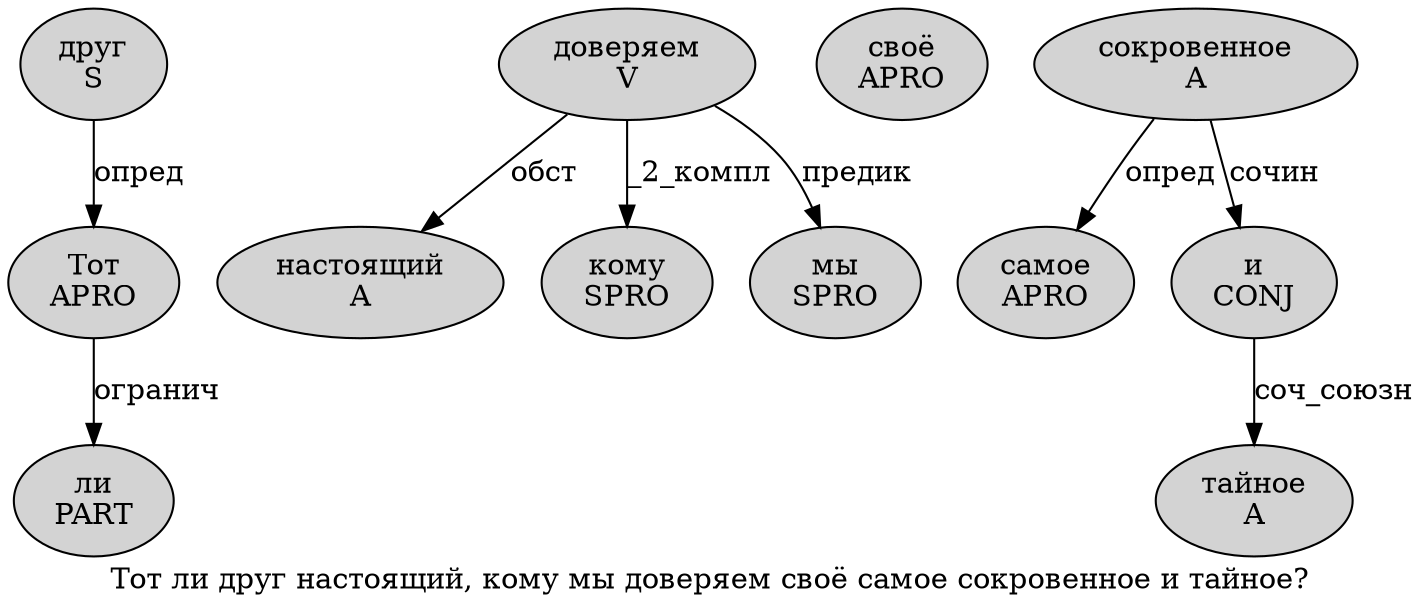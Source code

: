 digraph SENTENCE_1461 {
	graph [label="Тот ли друг настоящий, кому мы доверяем своё самое сокровенное и тайное?"]
	node [style=filled]
		0 [label="Тот
APRO" color="" fillcolor=lightgray penwidth=1 shape=ellipse]
		1 [label="ли
PART" color="" fillcolor=lightgray penwidth=1 shape=ellipse]
		2 [label="друг
S" color="" fillcolor=lightgray penwidth=1 shape=ellipse]
		3 [label="настоящий
A" color="" fillcolor=lightgray penwidth=1 shape=ellipse]
		5 [label="кому
SPRO" color="" fillcolor=lightgray penwidth=1 shape=ellipse]
		6 [label="мы
SPRO" color="" fillcolor=lightgray penwidth=1 shape=ellipse]
		7 [label="доверяем
V" color="" fillcolor=lightgray penwidth=1 shape=ellipse]
		8 [label="своё
APRO" color="" fillcolor=lightgray penwidth=1 shape=ellipse]
		9 [label="самое
APRO" color="" fillcolor=lightgray penwidth=1 shape=ellipse]
		10 [label="сокровенное
A" color="" fillcolor=lightgray penwidth=1 shape=ellipse]
		11 [label="и
CONJ" color="" fillcolor=lightgray penwidth=1 shape=ellipse]
		12 [label="тайное
A" color="" fillcolor=lightgray penwidth=1 shape=ellipse]
			0 -> 1 [label="огранич"]
			7 -> 3 [label="обст"]
			7 -> 5 [label="_2_компл"]
			7 -> 6 [label="предик"]
			10 -> 9 [label="опред"]
			10 -> 11 [label="сочин"]
			11 -> 12 [label="соч_союзн"]
			2 -> 0 [label="опред"]
}